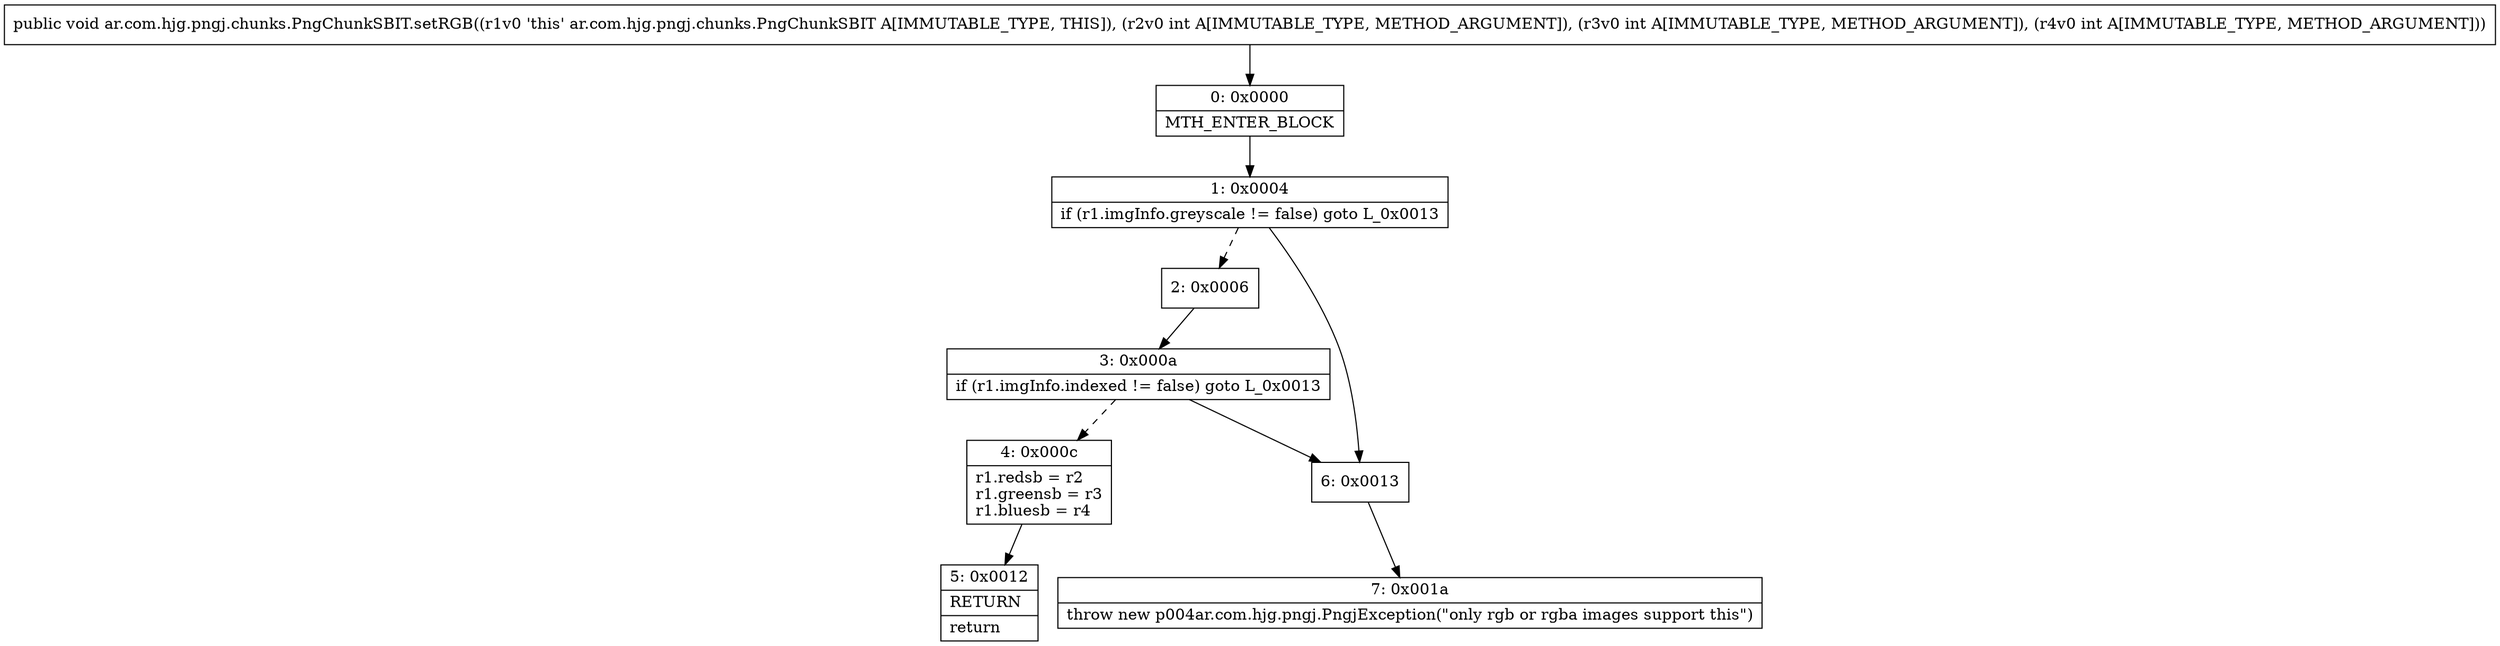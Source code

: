 digraph "CFG forar.com.hjg.pngj.chunks.PngChunkSBIT.setRGB(III)V" {
Node_0 [shape=record,label="{0\:\ 0x0000|MTH_ENTER_BLOCK\l}"];
Node_1 [shape=record,label="{1\:\ 0x0004|if (r1.imgInfo.greyscale != false) goto L_0x0013\l}"];
Node_2 [shape=record,label="{2\:\ 0x0006}"];
Node_3 [shape=record,label="{3\:\ 0x000a|if (r1.imgInfo.indexed != false) goto L_0x0013\l}"];
Node_4 [shape=record,label="{4\:\ 0x000c|r1.redsb = r2\lr1.greensb = r3\lr1.bluesb = r4\l}"];
Node_5 [shape=record,label="{5\:\ 0x0012|RETURN\l|return\l}"];
Node_6 [shape=record,label="{6\:\ 0x0013}"];
Node_7 [shape=record,label="{7\:\ 0x001a|throw new p004ar.com.hjg.pngj.PngjException(\"only rgb or rgba images support this\")\l}"];
MethodNode[shape=record,label="{public void ar.com.hjg.pngj.chunks.PngChunkSBIT.setRGB((r1v0 'this' ar.com.hjg.pngj.chunks.PngChunkSBIT A[IMMUTABLE_TYPE, THIS]), (r2v0 int A[IMMUTABLE_TYPE, METHOD_ARGUMENT]), (r3v0 int A[IMMUTABLE_TYPE, METHOD_ARGUMENT]), (r4v0 int A[IMMUTABLE_TYPE, METHOD_ARGUMENT])) }"];
MethodNode -> Node_0;
Node_0 -> Node_1;
Node_1 -> Node_2[style=dashed];
Node_1 -> Node_6;
Node_2 -> Node_3;
Node_3 -> Node_4[style=dashed];
Node_3 -> Node_6;
Node_4 -> Node_5;
Node_6 -> Node_7;
}

